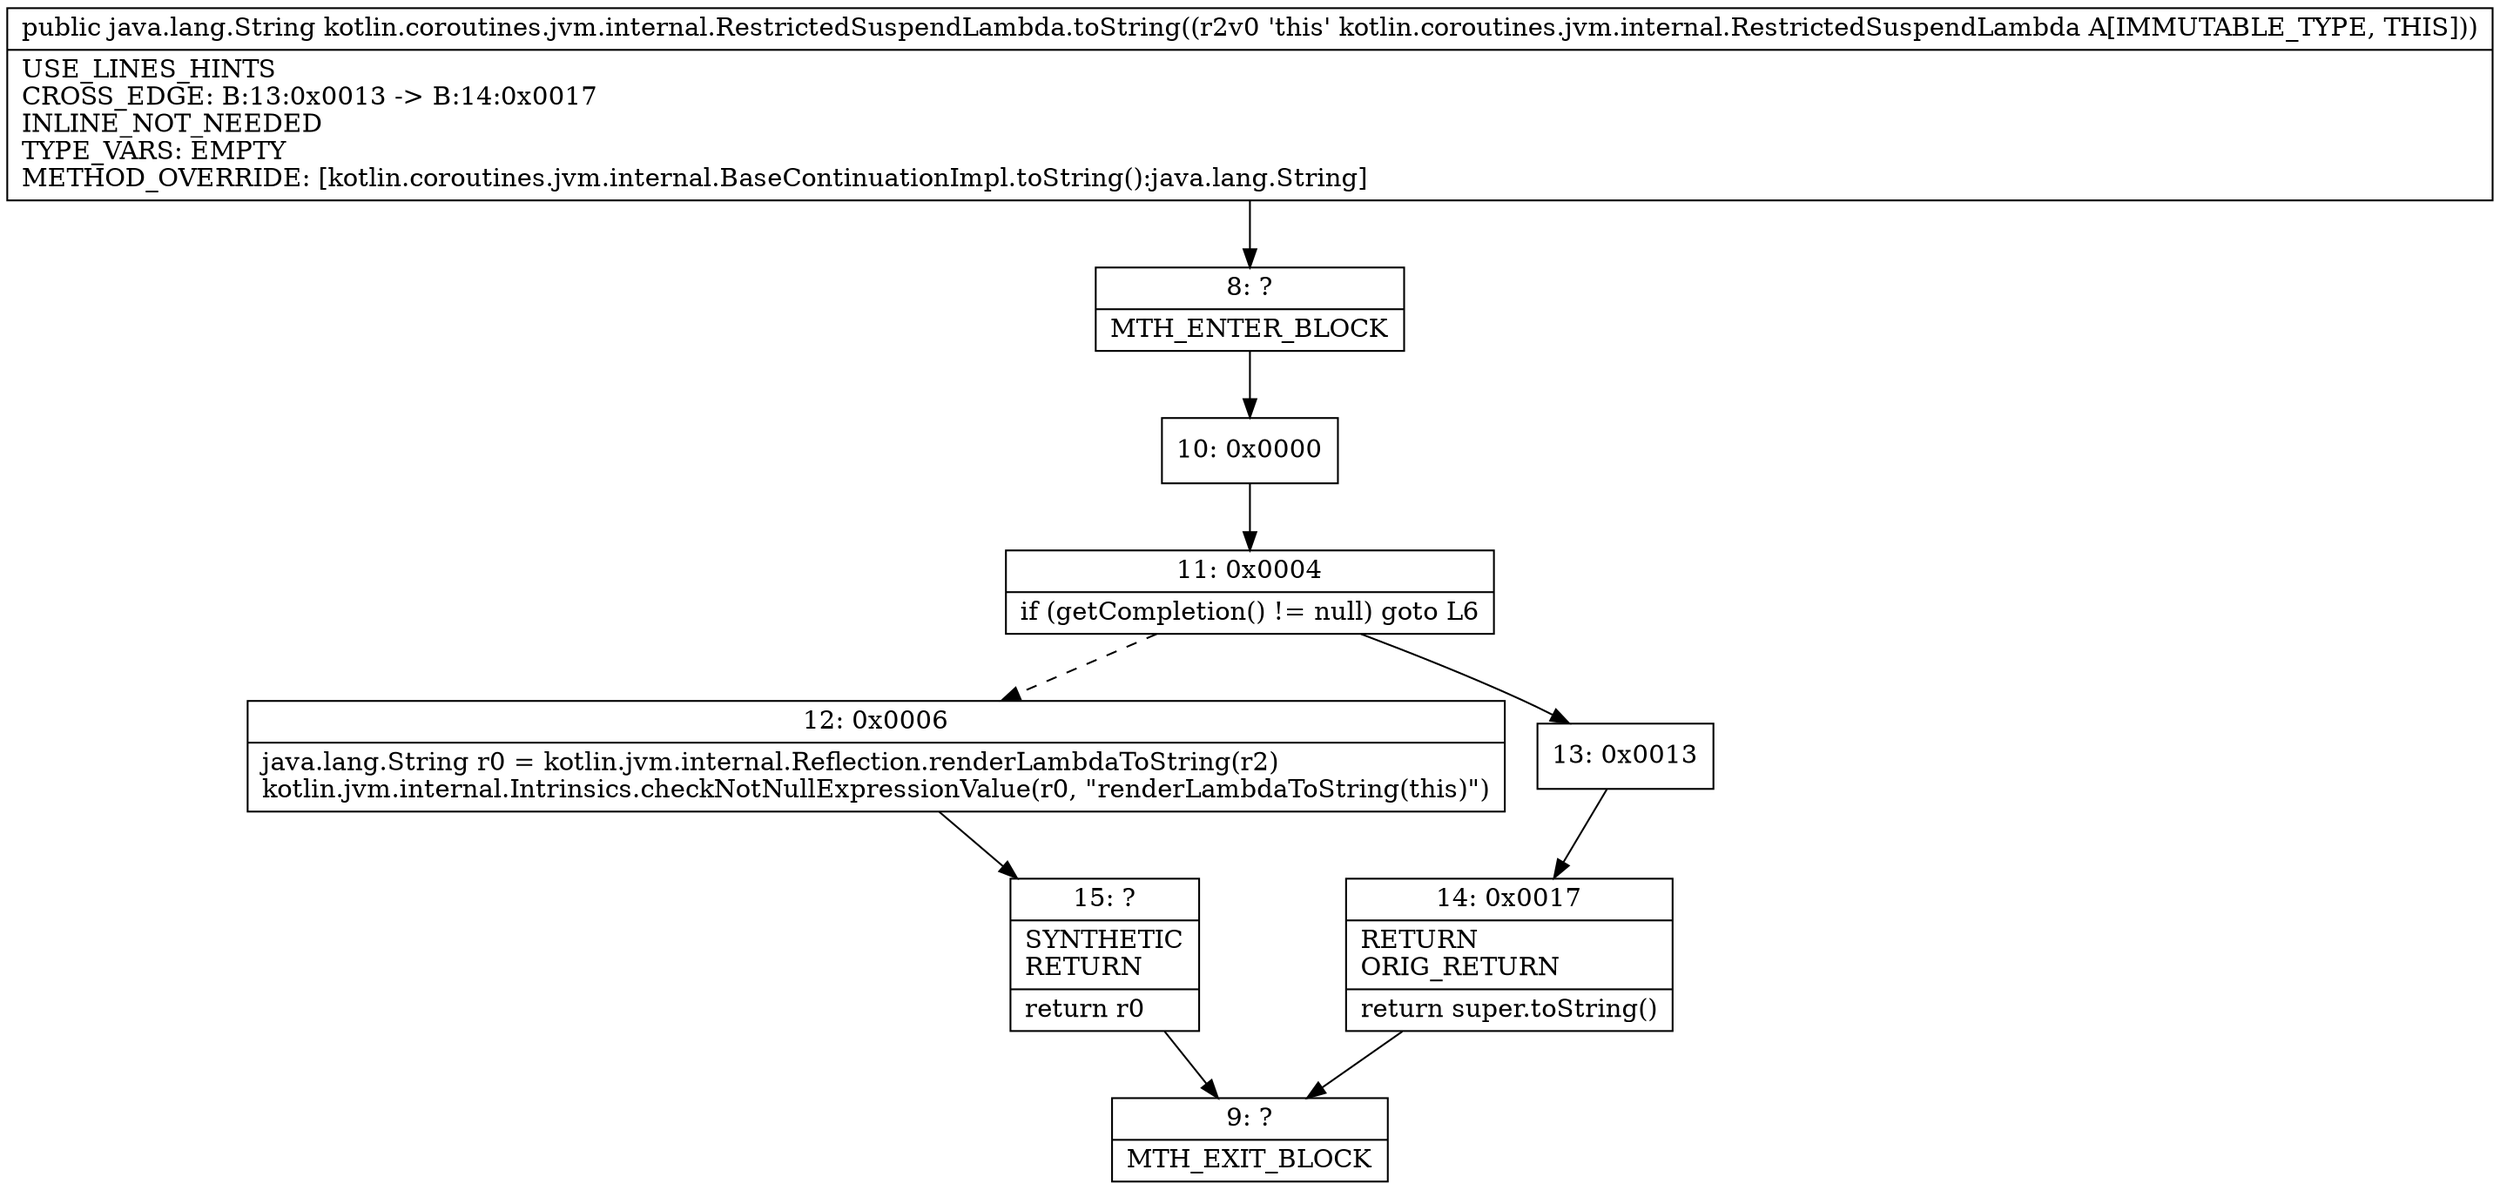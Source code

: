 digraph "CFG forkotlin.coroutines.jvm.internal.RestrictedSuspendLambda.toString()Ljava\/lang\/String;" {
Node_8 [shape=record,label="{8\:\ ?|MTH_ENTER_BLOCK\l}"];
Node_10 [shape=record,label="{10\:\ 0x0000}"];
Node_11 [shape=record,label="{11\:\ 0x0004|if (getCompletion() != null) goto L6\l}"];
Node_12 [shape=record,label="{12\:\ 0x0006|java.lang.String r0 = kotlin.jvm.internal.Reflection.renderLambdaToString(r2)\lkotlin.jvm.internal.Intrinsics.checkNotNullExpressionValue(r0, \"renderLambdaToString(this)\")\l}"];
Node_15 [shape=record,label="{15\:\ ?|SYNTHETIC\lRETURN\l|return r0\l}"];
Node_9 [shape=record,label="{9\:\ ?|MTH_EXIT_BLOCK\l}"];
Node_13 [shape=record,label="{13\:\ 0x0013}"];
Node_14 [shape=record,label="{14\:\ 0x0017|RETURN\lORIG_RETURN\l|return super.toString()\l}"];
MethodNode[shape=record,label="{public java.lang.String kotlin.coroutines.jvm.internal.RestrictedSuspendLambda.toString((r2v0 'this' kotlin.coroutines.jvm.internal.RestrictedSuspendLambda A[IMMUTABLE_TYPE, THIS]))  | USE_LINES_HINTS\lCROSS_EDGE: B:13:0x0013 \-\> B:14:0x0017\lINLINE_NOT_NEEDED\lTYPE_VARS: EMPTY\lMETHOD_OVERRIDE: [kotlin.coroutines.jvm.internal.BaseContinuationImpl.toString():java.lang.String]\l}"];
MethodNode -> Node_8;Node_8 -> Node_10;
Node_10 -> Node_11;
Node_11 -> Node_12[style=dashed];
Node_11 -> Node_13;
Node_12 -> Node_15;
Node_15 -> Node_9;
Node_13 -> Node_14;
Node_14 -> Node_9;
}

